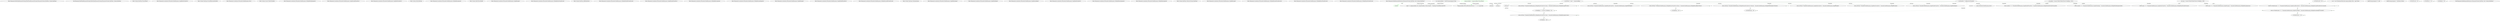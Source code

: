digraph  {
n0 [cluster="Humanizer.DateTimeHumanizeStrategy.IDateTimeHumanizeStrategy.Humanize(System.DateTime, System.DateTime)", label="Entry Humanizer.DateTimeHumanizeStrategy.IDateTimeHumanizeStrategy.Humanize(System.DateTime, System.DateTime)", span="6-6"];
n1 [cluster="Humanizer.DateTimeHumanizeStrategy.IDateTimeHumanizeStrategy.Humanize(System.DateTime, System.DateTime)", label="Exit Humanizer.DateTimeHumanizeStrategy.IDateTimeHumanizeStrategy.Humanize(System.DateTime, System.DateTime)", span="6-6"];
m2_41 [cluster="System.DateTime.ToLocalTime()", file="NumberToWordsConverterRegistry.cs", label="Entry System.DateTime.ToLocalTime()", span="0-0"];
m2_55 [cluster="Humanizer.Localisation.IFormatter.DateHumanize_SingleHourFromNow()", file="NumberToWordsConverterRegistry.cs", label="Entry Humanizer.Localisation.IFormatter.DateHumanize_SingleHourFromNow()", span="28-28"];
m2_43 [cluster="System.TimeSpan.FromMilliseconds(double)", file="NumberToWordsConverterRegistry.cs", label="Entry System.TimeSpan.FromMilliseconds(double)", span="0-0"];
m2_44 [cluster="Humanizer.Localisation.IFormatter.DateHumanize_Now()", file="NumberToWordsConverterRegistry.cs", label="Entry Humanizer.Localisation.IFormatter.DateHumanize_Now()", span="29-29"];
m2_67 [cluster="System.Convert.ToInt32(double)", file="NumberToWordsConverterRegistry.cs", label="Entry System.Convert.ToInt32(double)", span="0-0"];
m2_69 [cluster="Humanizer.Localisation.IFormatter.DateHumanize_MultipleMonthsAgo(int)", file="NumberToWordsConverterRegistry.cs", label="Entry Humanizer.Localisation.IFormatter.DateHumanize_MultipleMonthsAgo(int)", span="12-12"];
m2_47 [cluster="Humanizer.Localisation.IFormatter.DateHumanize_SingleSecondFromNow()", file="NumberToWordsConverterRegistry.cs", label="Entry Humanizer.Localisation.IFormatter.DateHumanize_SingleSecondFromNow()", span="31-31"];
m2_59 [cluster="Humanizer.Localisation.IFormatter.DateHumanize_SingleDayFromNow()", file="NumberToWordsConverterRegistry.cs", label="Entry Humanizer.Localisation.IFormatter.DateHumanize_SingleDayFromNow()", span="33-33"];
m2_46 [cluster="System.Math.Abs(long)", file="NumberToWordsConverterRegistry.cs", label="Entry System.Math.Abs(long)", span="0-0"];
m2_62 [cluster="Humanizer.Localisation.IFormatter.DateHumanize_MultipleDaysAgo(int)", file="NumberToWordsConverterRegistry.cs", label="Entry Humanizer.Localisation.IFormatter.DateHumanize_MultipleDaysAgo(int)", span="9-9"];
m2_66 [cluster="System.Math.Floor(double)", file="NumberToWordsConverterRegistry.cs", label="Entry System.Math.Floor(double)", span="0-0"];
m2_60 [cluster="Humanizer.Localisation.IFormatter.DateHumanize_SingleDayAgo()", file="NumberToWordsConverterRegistry.cs", label="Entry Humanizer.Localisation.IFormatter.DateHumanize_SingleDayAgo()", span="20-20"];
m2_61 [cluster="Humanizer.Localisation.IFormatter.DateHumanize_MultipleDaysFromNow(int)", file="NumberToWordsConverterRegistry.cs", label="Entry Humanizer.Localisation.IFormatter.DateHumanize_MultipleDaysFromNow(int)", span="21-21"];
m2_63 [cluster="System.DateTime.AddMonths(int)", file="NumberToWordsConverterRegistry.cs", label="Entry System.DateTime.AddMonths(int)", span="0-0"];
m2_68 [cluster="Humanizer.Localisation.IFormatter.DateHumanize_MultipleMonthsFromNow(int)", file="NumberToWordsConverterRegistry.cs", label="Entry Humanizer.Localisation.IFormatter.DateHumanize_MultipleMonthsFromNow(int)", span="24-24"];
m2_51 [cluster="Humanizer.Localisation.IFormatter.DateHumanize_SingleMinuteFromNow()", file="NumberToWordsConverterRegistry.cs", label="Entry Humanizer.Localisation.IFormatter.DateHumanize_SingleMinuteFromNow()", span="27-27"];
m2_58 [cluster="Humanizer.Localisation.IFormatter.DateHumanize_MultipleHoursAgo(int)", file="NumberToWordsConverterRegistry.cs", label="Entry Humanizer.Localisation.IFormatter.DateHumanize_MultipleHoursAgo(int)", span="10-10"];
m2_50 [cluster="Humanizer.Localisation.IFormatter.DateHumanize_MultipleSecondsAgo(int)", file="NumberToWordsConverterRegistry.cs", label="Entry Humanizer.Localisation.IFormatter.DateHumanize_MultipleSecondsAgo(int)", span="13-13"];
m2_72 [cluster="Humanizer.Localisation.IFormatter.DateHumanize_SingleYearAgo()", file="NumberToWordsConverterRegistry.cs", label="Entry Humanizer.Localisation.IFormatter.DateHumanize_SingleYearAgo()", span="19-19"];
m2_64 [cluster="Humanizer.Localisation.IFormatter.DateHumanize_SingleMonthFromNow()", file="NumberToWordsConverterRegistry.cs", label="Entry Humanizer.Localisation.IFormatter.DateHumanize_SingleMonthFromNow()", span="30-30"];
m2_48 [cluster="Humanizer.Localisation.IFormatter.DateHumanize_MultipleSecondsFromNow(int)", file="NumberToWordsConverterRegistry.cs", label="Entry Humanizer.Localisation.IFormatter.DateHumanize_MultipleSecondsFromNow(int)", span="25-25"];
m2_45 [cluster="System.TimeSpan.TimeSpan(long)", file="NumberToWordsConverterRegistry.cs", label="Entry System.TimeSpan.TimeSpan(long)", span="0-0"];
m2_52 [cluster="Humanizer.Localisation.IFormatter.DateHumanize_SingleMinuteAgo()", file="NumberToWordsConverterRegistry.cs", label="Entry Humanizer.Localisation.IFormatter.DateHumanize_SingleMinuteAgo()", span="15-15"];
m2_65 [cluster="Humanizer.Localisation.IFormatter.DateHumanize_SingleMonthAgo()", file="NumberToWordsConverterRegistry.cs", label="Entry Humanizer.Localisation.IFormatter.DateHumanize_SingleMonthAgo()", span="17-17"];
m2_49 [cluster="Humanizer.Localisation.IFormatter.DateHumanize_SingleSecondAgo()", file="NumberToWordsConverterRegistry.cs", label="Entry Humanizer.Localisation.IFormatter.DateHumanize_SingleSecondAgo()", span="18-18"];
m2_70 [cluster="Humanizer.Localisation.IFormatter.DateHumanize_SingleYearFromNow()", file="NumberToWordsConverterRegistry.cs", label="Entry Humanizer.Localisation.IFormatter.DateHumanize_SingleYearFromNow()", span="32-32"];
m2_54 [cluster="Humanizer.Localisation.IFormatter.DateHumanize_MultipleMinutesAgo(int)", file="NumberToWordsConverterRegistry.cs", label="Entry Humanizer.Localisation.IFormatter.DateHumanize_MultipleMinutesAgo(int)", span="11-11"];
m2_73 [cluster="Humanizer.Localisation.IFormatter.DateHumanize_MultipleYearsAgo(int)", file="NumberToWordsConverterRegistry.cs", label="Entry Humanizer.Localisation.IFormatter.DateHumanize_MultipleYearsAgo(int)", span="14-14"];
m2_42 [cluster="System.DateTime.Subtract(System.DateTime)", file="NumberToWordsConverterRegistry.cs", label="Entry System.DateTime.Subtract(System.DateTime)", span="0-0"];
m2_56 [cluster="Humanizer.Localisation.IFormatter.DateHumanize_SingleHourAgo()", file="NumberToWordsConverterRegistry.cs", label="Entry Humanizer.Localisation.IFormatter.DateHumanize_SingleHourAgo()", span="16-16"];
m2_53 [cluster="Humanizer.Localisation.IFormatter.DateHumanize_MultipleMinutesFromNow(int)", file="NumberToWordsConverterRegistry.cs", label="Entry Humanizer.Localisation.IFormatter.DateHumanize_MultipleMinutesFromNow(int)", span="23-23"];
m2_57 [cluster="Humanizer.Localisation.IFormatter.DateHumanize_MultipleHoursFromNow(int)", file="NumberToWordsConverterRegistry.cs", label="Entry Humanizer.Localisation.IFormatter.DateHumanize_MultipleHoursFromNow(int)", span="22-22"];
m2_71 [cluster="Humanizer.Localisation.IFormatter.DateHumanize_MultipleYearsFromNow(int)", file="NumberToWordsConverterRegistry.cs", label="Entry Humanizer.Localisation.IFormatter.DateHumanize_MultipleYearsFromNow(int)", span="26-26"];
m2_0 [cluster="Humanizer.DateHumanizeExtensions.Humanize(System.DateTime, bool, System.DateTime?)", file="NumberToWordsConverterRegistry.cs", label="Entry Humanizer.DateHumanizeExtensions.Humanize(System.DateTime, bool, System.DateTime?)", span="18-18"];
m2_5 [cluster="Humanizer.DateHumanizeExtensions.Humanize(System.DateTime, bool, System.DateTime?)", color=green, community=0, file="NumberToWordsConverterRegistry.cs", label="!utcDate", prediction=0, span="26-26"];
m2_4 [cluster="Humanizer.DateHumanizeExtensions.Humanize(System.DateTime, bool, System.DateTime?)", file="NumberToWordsConverterRegistry.cs", label="var comparisonBase = dateToCompareAgainst.Value", span="24-24"];
m2_6 [cluster="Humanizer.DateHumanizeExtensions.Humanize(System.DateTime, bool, System.DateTime?)", color=green, community=0, file="NumberToWordsConverterRegistry.cs", label="comparisonBase = comparisonBase.ToLocalTime()", prediction=1, span="27-27"];
m2_7 [cluster="Humanizer.DateHumanizeExtensions.Humanize(System.DateTime, bool, System.DateTime?)", file="NumberToWordsConverterRegistry.cs", label="input <= comparisonBase && comparisonBase.Subtract(input) < TimeSpan.FromMilliseconds(500)", span="29-29"];
m2_9 [cluster="Humanizer.DateHumanizeExtensions.Humanize(System.DateTime, bool, System.DateTime?)", file="NumberToWordsConverterRegistry.cs", label="var isFuture = input > comparisonBase", span="32-32"];
m2_10 [cluster="Humanizer.DateHumanizeExtensions.Humanize(System.DateTime, bool, System.DateTime?)", file="NumberToWordsConverterRegistry.cs", label="var ts = new TimeSpan(Math.Abs(comparisonBase.Ticks - input.Ticks))", span="33-33"];
m2_28 [cluster="Humanizer.DateHumanizeExtensions.Humanize(System.DateTime, bool, System.DateTime?)", file="NumberToWordsConverterRegistry.cs", label="comparisonBase.Date.AddMonths(isFuture ? 1 : -1) == input.Date", span="63-63"];
m2_1 [cluster="Humanizer.DateHumanizeExtensions.Humanize(System.DateTime, bool, System.DateTime?)", file="NumberToWordsConverterRegistry.cs", label="dateToCompareAgainst == null", span="20-20"];
m2_2 [cluster="Humanizer.DateHumanizeExtensions.Humanize(System.DateTime, bool, System.DateTime?)", file="NumberToWordsConverterRegistry.cs", label="dateToCompareAgainst = DateTime.UtcNow", span="21-21"];
m2_3 [cluster="Humanizer.DateHumanizeExtensions.Humanize(System.DateTime, bool, System.DateTime?)", file="NumberToWordsConverterRegistry.cs", label="var formatter = Configurator.Formatter", span="23-23"];
m2_8 [cluster="Humanizer.DateHumanizeExtensions.Humanize(System.DateTime, bool, System.DateTime?)", file="NumberToWordsConverterRegistry.cs", label="return formatter.DateHumanize_Now();", span="30-30"];
m2_12 [cluster="Humanizer.DateHumanizeExtensions.Humanize(System.DateTime, bool, System.DateTime?)", file="NumberToWordsConverterRegistry.cs", label=isFuture, span="37-37"];
m2_16 [cluster="Humanizer.DateHumanizeExtensions.Humanize(System.DateTime, bool, System.DateTime?)", file="NumberToWordsConverterRegistry.cs", label="return isFuture ? formatter.DateHumanize_SingleMinuteFromNow() : formatter.DateHumanize_SingleMinuteAgo();", span="44-44"];
m2_18 [cluster="Humanizer.DateHumanizeExtensions.Humanize(System.DateTime, bool, System.DateTime?)", file="NumberToWordsConverterRegistry.cs", label="return isFuture ? formatter.DateHumanize_MultipleMinutesFromNow(ts.Minutes) : formatter.DateHumanize_MultipleMinutesAgo(ts.Minutes);", span="47-47"];
m2_20 [cluster="Humanizer.DateHumanizeExtensions.Humanize(System.DateTime, bool, System.DateTime?)", file="NumberToWordsConverterRegistry.cs", label="return isFuture ? formatter.DateHumanize_SingleHourFromNow() : formatter.DateHumanize_SingleHourAgo();", span="50-50"];
m2_22 [cluster="Humanizer.DateHumanizeExtensions.Humanize(System.DateTime, bool, System.DateTime?)", file="NumberToWordsConverterRegistry.cs", label="return isFuture ? formatter.DateHumanize_MultipleHoursFromNow(ts.Hours) : formatter.DateHumanize_MultipleHoursAgo(ts.Hours);", span="53-53"];
m2_24 [cluster="Humanizer.DateHumanizeExtensions.Humanize(System.DateTime, bool, System.DateTime?)", file="NumberToWordsConverterRegistry.cs", label="return isFuture ? formatter.DateHumanize_SingleDayFromNow() : formatter.DateHumanize_SingleDayAgo();", span="56-56"];
m2_26 [cluster="Humanizer.DateHumanizeExtensions.Humanize(System.DateTime, bool, System.DateTime?)", file="NumberToWordsConverterRegistry.cs", label="return isFuture ? formatter.DateHumanize_MultipleDaysFromNow(ts.Days) : formatter.DateHumanize_MultipleDaysAgo(ts.Days);", span="59-59"];
m2_29 [cluster="Humanizer.DateHumanizeExtensions.Humanize(System.DateTime, bool, System.DateTime?)", file="NumberToWordsConverterRegistry.cs", label="return isFuture ? formatter.DateHumanize_SingleMonthFromNow() : formatter.DateHumanize_SingleMonthAgo();", span="64-64"];
m2_30 [cluster="Humanizer.DateHumanizeExtensions.Humanize(System.DateTime, bool, System.DateTime?)", file="NumberToWordsConverterRegistry.cs", label="return isFuture ? formatter.DateHumanize_MultipleDaysFromNow(ts.Days) : formatter.DateHumanize_MultipleDaysAgo(ts.Days);", span="66-66"];
m2_33 [cluster="Humanizer.DateHumanizeExtensions.Humanize(System.DateTime, bool, System.DateTime?)", file="NumberToWordsConverterRegistry.cs", label=isFuture, span="73-73"];
m2_37 [cluster="Humanizer.DateHumanizeExtensions.Humanize(System.DateTime, bool, System.DateTime?)", file="NumberToWordsConverterRegistry.cs", label=isFuture, span="81-81"];
m2_11 [cluster="Humanizer.DateHumanizeExtensions.Humanize(System.DateTime, bool, System.DateTime?)", file="NumberToWordsConverterRegistry.cs", label="ts.TotalSeconds < 60", span="35-35"];
m2_27 [cluster="Humanizer.DateHumanizeExtensions.Humanize(System.DateTime, bool, System.DateTime?)", file="NumberToWordsConverterRegistry.cs", label="ts.TotalDays >= 28 && ts.TotalDays < 30", span="61-61"];
m2_13 [cluster="Humanizer.DateHumanizeExtensions.Humanize(System.DateTime, bool, System.DateTime?)", file="NumberToWordsConverterRegistry.cs", label="return ts.TotalSeconds <= 1 ? formatter.DateHumanize_SingleSecondFromNow() : formatter.DateHumanize_MultipleSecondsFromNow(ts.Seconds);", span="38-38"];
m2_14 [cluster="Humanizer.DateHumanizeExtensions.Humanize(System.DateTime, bool, System.DateTime?)", file="NumberToWordsConverterRegistry.cs", label="return ts.TotalSeconds <= 1 ? formatter.DateHumanize_SingleSecondAgo() : formatter.DateHumanize_MultipleSecondsAgo(ts.Seconds);", span="40-40"];
m2_34 [cluster="Humanizer.DateHumanizeExtensions.Humanize(System.DateTime, bool, System.DateTime?)", file="NumberToWordsConverterRegistry.cs", label="return months <= 1 ? formatter.DateHumanize_SingleMonthFromNow() : formatter.DateHumanize_MultipleMonthsFromNow(months);", span="74-74"];
m2_35 [cluster="Humanizer.DateHumanizeExtensions.Humanize(System.DateTime, bool, System.DateTime?)", file="NumberToWordsConverterRegistry.cs", label="return months <= 1 ? formatter.DateHumanize_SingleMonthAgo() : formatter.DateHumanize_MultipleMonthsAgo(months);", span="76-76"];
m2_38 [cluster="Humanizer.DateHumanizeExtensions.Humanize(System.DateTime, bool, System.DateTime?)", file="NumberToWordsConverterRegistry.cs", label="return years <= 1 ? formatter.DateHumanize_SingleYearFromNow() : formatter.DateHumanize_MultipleYearsFromNow(years);", span="82-82"];
m2_39 [cluster="Humanizer.DateHumanizeExtensions.Humanize(System.DateTime, bool, System.DateTime?)", file="NumberToWordsConverterRegistry.cs", label="return years <= 1 ? formatter.DateHumanize_SingleYearAgo() : formatter.DateHumanize_MultipleYearsAgo(years);", span="84-84"];
m2_15 [cluster="Humanizer.DateHumanizeExtensions.Humanize(System.DateTime, bool, System.DateTime?)", file="NumberToWordsConverterRegistry.cs", label="ts.TotalSeconds < 120", span="43-43"];
m2_17 [cluster="Humanizer.DateHumanizeExtensions.Humanize(System.DateTime, bool, System.DateTime?)", file="NumberToWordsConverterRegistry.cs", label="ts.TotalMinutes < 45", span="46-46"];
m2_19 [cluster="Humanizer.DateHumanizeExtensions.Humanize(System.DateTime, bool, System.DateTime?)", file="NumberToWordsConverterRegistry.cs", label="ts.TotalMinutes < 90", span="49-49"];
m2_21 [cluster="Humanizer.DateHumanizeExtensions.Humanize(System.DateTime, bool, System.DateTime?)", file="NumberToWordsConverterRegistry.cs", label="ts.TotalHours < 24", span="52-52"];
m2_23 [cluster="Humanizer.DateHumanizeExtensions.Humanize(System.DateTime, bool, System.DateTime?)", file="NumberToWordsConverterRegistry.cs", label="ts.TotalHours < 48", span="55-55"];
m2_25 [cluster="Humanizer.DateHumanizeExtensions.Humanize(System.DateTime, bool, System.DateTime?)", file="NumberToWordsConverterRegistry.cs", label="ts.TotalDays < 28", span="58-58"];
m2_31 [cluster="Humanizer.DateHumanizeExtensions.Humanize(System.DateTime, bool, System.DateTime?)", file="NumberToWordsConverterRegistry.cs", label="ts.TotalDays < 345", span="69-69"];
m2_32 [cluster="Humanizer.DateHumanizeExtensions.Humanize(System.DateTime, bool, System.DateTime?)", file="NumberToWordsConverterRegistry.cs", label="int months = Convert.ToInt32(Math.Floor(ts.TotalDays / 29.5))", span="71-71"];
m2_36 [cluster="Humanizer.DateHumanizeExtensions.Humanize(System.DateTime, bool, System.DateTime?)", file="NumberToWordsConverterRegistry.cs", label="int years = Convert.ToInt32(Math.Floor(ts.TotalDays / 365))", span="79-79"];
m2_40 [cluster="Humanizer.DateHumanizeExtensions.Humanize(System.DateTime, bool, System.DateTime?)", file="NumberToWordsConverterRegistry.cs", label="Exit Humanizer.DateHumanizeExtensions.Humanize(System.DateTime, bool, System.DateTime?)", span="18-18"];
m2_0 -> m2_5  [color=green, key=1, label=bool, style=dashed];
m2_0 -> m2_7  [color=darkseagreen4, key=1, label="System.DateTime", style=dashed];
m2_0 -> m2_28  [color=darkseagreen4, key=1, label="System.DateTime", style=dashed];
m2_4 -> m2_7  [color=darkseagreen4, key=1, label=comparisonBase, style=dashed];
m2_4 -> m2_28  [color=darkseagreen4, key=1, label=comparisonBase, style=dashed];
m2_6 -> m2_28  [color=green, key=1, label=comparisonBase, style=dashed];
m2_9 -> m2_12  [color=darkseagreen4, key=1, label=isFuture, style=dashed];
m2_9 -> m2_16  [color=darkseagreen4, key=1, label=isFuture, style=dashed];
m2_9 -> m2_18  [color=darkseagreen4, key=1, label=isFuture, style=dashed];
m2_9 -> m2_20  [color=darkseagreen4, key=1, label=isFuture, style=dashed];
m2_9 -> m2_22  [color=darkseagreen4, key=1, label=isFuture, style=dashed];
m2_9 -> m2_24  [color=darkseagreen4, key=1, label=isFuture, style=dashed];
m2_9 -> m2_26  [color=darkseagreen4, key=1, label=isFuture, style=dashed];
m2_9 -> m2_28  [color=darkseagreen4, key=1, label=isFuture, style=dashed];
m2_9 -> m2_29  [color=darkseagreen4, key=1, label=isFuture, style=dashed];
m2_9 -> m2_30  [color=darkseagreen4, key=1, label=isFuture, style=dashed];
m2_9 -> m2_33  [color=darkseagreen4, key=1, label=isFuture, style=dashed];
m2_9 -> m2_37  [color=darkseagreen4, key=1, label=isFuture, style=dashed];
m2_3 -> m2_8  [color=darkseagreen4, key=1, label=formatter, style=dashed];
m2_3 -> m2_13  [color=darkseagreen4, key=1, label=formatter, style=dashed];
m2_3 -> m2_14  [color=darkseagreen4, key=1, label=formatter, style=dashed];
m2_3 -> m2_16  [color=darkseagreen4, key=1, label=formatter, style=dashed];
m2_3 -> m2_18  [color=darkseagreen4, key=1, label=formatter, style=dashed];
m2_3 -> m2_20  [color=darkseagreen4, key=1, label=formatter, style=dashed];
m2_3 -> m2_22  [color=darkseagreen4, key=1, label=formatter, style=dashed];
m2_3 -> m2_24  [color=darkseagreen4, key=1, label=formatter, style=dashed];
m2_3 -> m2_26  [color=darkseagreen4, key=1, label=formatter, style=dashed];
m2_3 -> m2_29  [color=darkseagreen4, key=1, label=formatter, style=dashed];
m2_3 -> m2_30  [color=darkseagreen4, key=1, label=formatter, style=dashed];
m2_3 -> m2_34  [color=darkseagreen4, key=1, label=formatter, style=dashed];
m2_3 -> m2_35  [color=darkseagreen4, key=1, label=formatter, style=dashed];
m2_3 -> m2_38  [color=darkseagreen4, key=1, label=formatter, style=dashed];
m2_3 -> m2_39  [color=darkseagreen4, key=1, label=formatter, style=dashed];
m2_18 -> m2_18  [color=darkseagreen4, key=1, label=ts, style=dashed];
m2_18 -> m2_19  [color=darkseagreen4, key=1, label=ts, style=dashed];
m2_22 -> m2_22  [color=darkseagreen4, key=1, label=ts, style=dashed];
m2_22 -> m2_23  [color=darkseagreen4, key=1, label=ts, style=dashed];
m2_26 -> m2_26  [color=darkseagreen4, key=1, label=ts, style=dashed];
m2_26 -> m2_27  [color=darkseagreen4, key=1, label=ts, style=dashed];
m2_30 -> m2_30  [color=darkseagreen4, key=1, label=ts, style=dashed];
m2_30 -> m2_31  [color=darkseagreen4, key=1, label=ts, style=dashed];
m2_11 -> m2_11  [color=darkseagreen4, key=1, label=ts, style=dashed];
m2_11 -> m2_13  [color=darkseagreen4, key=1, label=ts, style=dashed];
m2_11 -> m2_14  [color=darkseagreen4, key=1, label=ts, style=dashed];
m2_27 -> m2_30  [color=darkseagreen4, key=1, label=ts, style=dashed];
m2_27 -> m2_27  [color=darkseagreen4, key=1, label=ts, style=dashed];
m2_13 -> m2_13  [color=darkseagreen4, key=1, label=ts, style=dashed];
m2_13 -> m2_14  [color=darkseagreen4, key=1, label=ts, style=dashed];
m2_14 -> m2_14  [color=darkseagreen4, key=1, label=ts, style=dashed];
m2_14 -> m2_15  [color=darkseagreen4, key=1, label=ts, style=dashed];
m2_15 -> m2_15  [color=darkseagreen4, key=1, label=ts, style=dashed];
m2_17 -> m2_17  [color=darkseagreen4, key=1, label=ts, style=dashed];
m2_19 -> m2_19  [color=darkseagreen4, key=1, label=ts, style=dashed];
m2_21 -> m2_21  [color=darkseagreen4, key=1, label=ts, style=dashed];
m2_23 -> m2_23  [color=darkseagreen4, key=1, label=ts, style=dashed];
m2_25 -> m2_25  [color=darkseagreen4, key=1, label=ts, style=dashed];
m2_31 -> m2_31  [color=darkseagreen4, key=1, label=ts, style=dashed];
m2_32 -> m2_34  [color=darkseagreen4, key=1, label=months, style=dashed];
m2_32 -> m2_35  [color=darkseagreen4, key=1, label=months, style=dashed];
m2_36 -> m2_38  [color=darkseagreen4, key=1, label=years, style=dashed];
m2_36 -> m2_39  [color=darkseagreen4, key=1, label=years, style=dashed];
}
